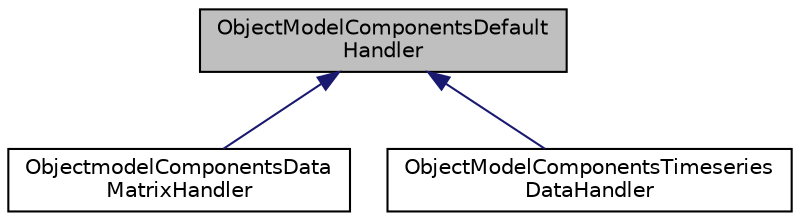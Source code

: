 digraph "ObjectModelComponentsDefaultHandler"
{
 // LATEX_PDF_SIZE
  edge [fontname="Helvetica",fontsize="10",labelfontname="Helvetica",labelfontsize="10"];
  node [fontname="Helvetica",fontsize="10",shape=record];
  Node1 [label="ObjectModelComponentsDefault\lHandler",height=0.2,width=0.4,color="black", fillcolor="grey75", style="filled", fontcolor="black",tooltip=" "];
  Node1 -> Node2 [dir="back",color="midnightblue",fontsize="10",style="solid",fontname="Helvetica"];
  Node2 [label="ObjectmodelComponentsData\lMatrixHandler",height=0.2,width=0.4,color="black", fillcolor="white", style="filled",URL="$classObjectmodelComponentsDataMatrixHandler.html",tooltip=" "];
  Node1 -> Node3 [dir="back",color="midnightblue",fontsize="10",style="solid",fontname="Helvetica"];
  Node3 [label="ObjectModelComponentsTimeseries\lDataHandler",height=0.2,width=0.4,color="black", fillcolor="white", style="filled",URL="$classObjectModelComponentsTimeseriesDataHandler.html",tooltip=" "];
}
